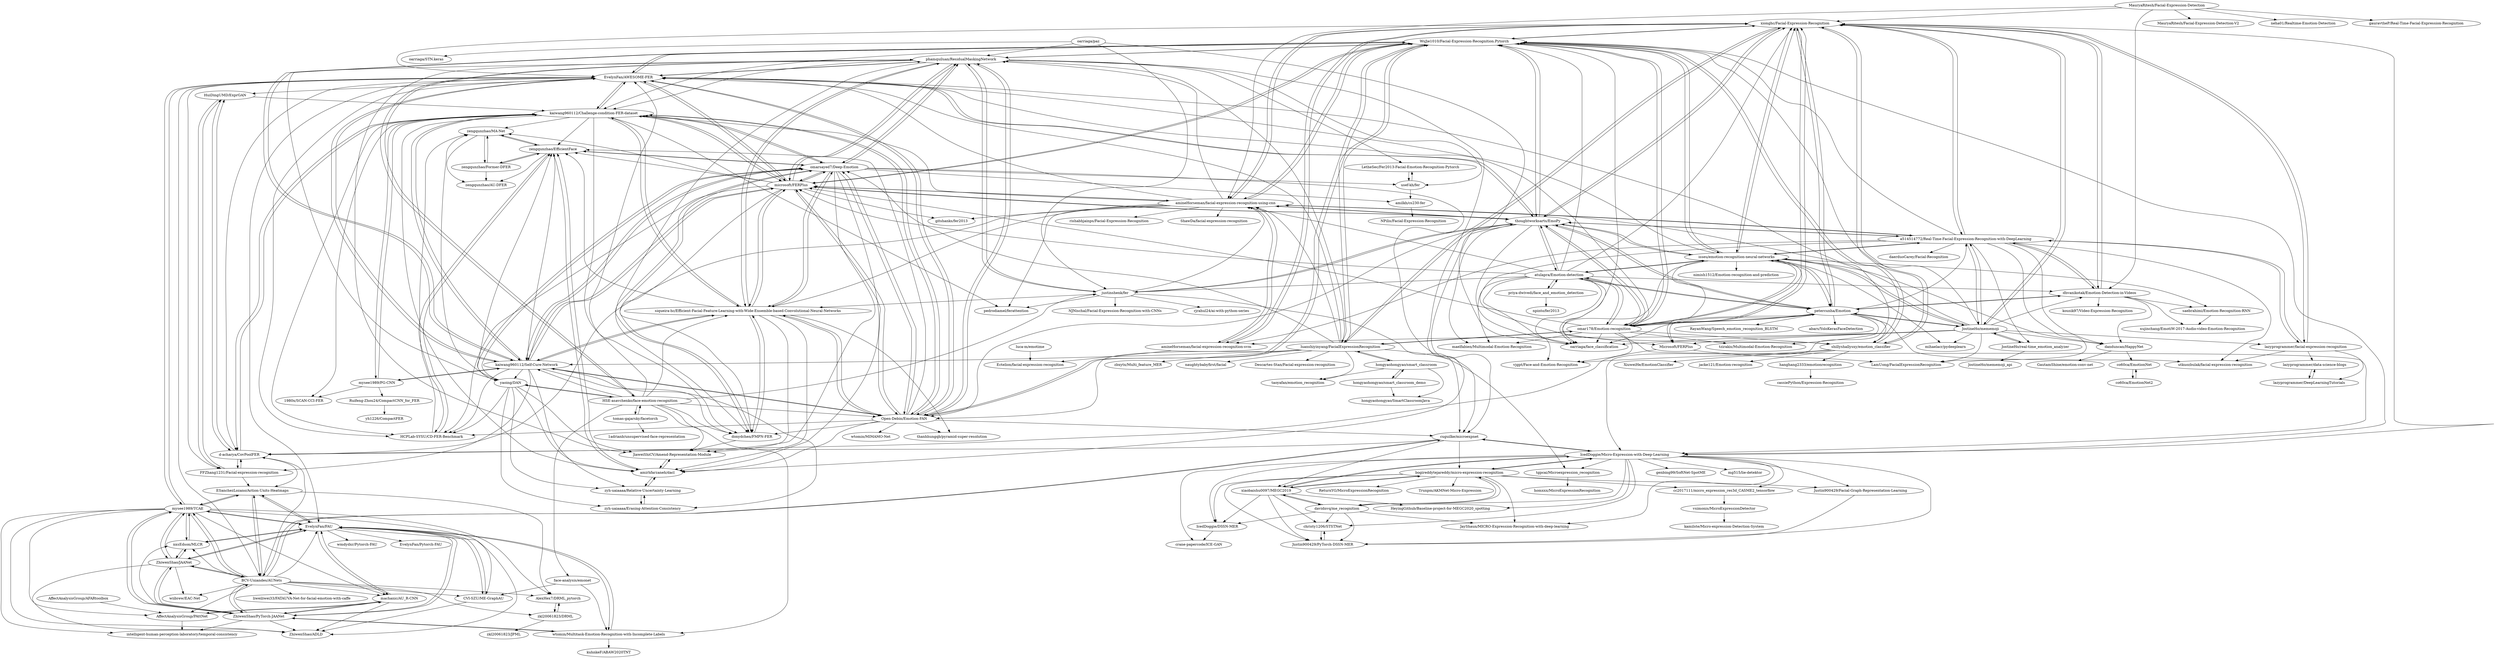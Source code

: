 digraph G {
"xionghc/Facial-Expression-Recognition" -> "WuJie1010/Facial-Expression-Recognition.Pytorch"
"xionghc/Facial-Expression-Recognition" -> "amineHorseman/facial-expression-recognition-using-cnn"
"xionghc/Facial-Expression-Recognition" -> "thoughtworksarts/EmoPy"
"xionghc/Facial-Expression-Recognition" -> "a514514772/Real-Time-Facial-Expression-Recognition-with-DeepLearning"
"xionghc/Facial-Expression-Recognition" -> "isseu/emotion-recognition-neural-networks"
"xionghc/Facial-Expression-Recognition" -> "amineHorseman/facial-expression-recognition-svm"
"xionghc/Facial-Expression-Recognition" -> "dhvanikotak/Emotion-Detection-in-Videos"
"xionghc/Facial-Expression-Recognition" -> "lazyprogrammer/facial-expression-recognition"
"xionghc/Facial-Expression-Recognition" -> "shillyshallysxy/emotion_classifier"
"xionghc/Facial-Expression-Recognition" -> "EvelynFan/AWESOME-FER"
"xionghc/Facial-Expression-Recognition" -> "omar178/Emotion-recognition"
"xionghc/Facial-Expression-Recognition" -> "JostineHo/mememoji"
"xionghc/Facial-Expression-Recognition" -> "IcedDoggie/Micro-Expression-with-Deep-Learning"
"xionghc/Facial-Expression-Recognition" -> "petercunha/Emotion"
"xionghc/Facial-Expression-Recognition" -> "luanshiyinyang/FacialExpressionRecognition"
"hongyaohongyao/smart_classroom" -> "hongyaohongyao/smart_classroom_demo"
"hongyaohongyao/smart_classroom" -> "hongyaohongyao/SmartClassroomJava"
"hongyaohongyao/smart_classroom" -> "luanshiyinyang/FacialExpressionRecognition"
"hongyaohongyao/smart_classroom" -> "taoyafan/emotion_recognition"
"JostineHo/mememoji" -> "JostineHo/real-time_emotion_analyzer"
"JostineHo/mememoji" -> "isseu/emotion-recognition-neural-networks"
"JostineHo/mememoji" -> "a514514772/Real-Time-Facial-Expression-Recognition-with-DeepLearning"
"JostineHo/mememoji" -> "Microsoft/FERPlus"
"JostineHo/mememoji" -> "xionghc/Facial-Expression-Recognition"
"JostineHo/mememoji" -> "danduncan/HappyNet"
"JostineHo/mememoji" -> "petercunha/Emotion"
"JostineHo/mememoji" -> "LamUong/FacialExpressionRecognition"
"JostineHo/mememoji" -> "WuJie1010/Facial-Expression-Recognition.Pytorch"
"JostineHo/mememoji" -> "mihaelacr/pydeeplearn"
"JostineHo/mememoji" -> "amineHorseman/facial-expression-recognition-using-cnn"
"JostineHo/mememoji" -> "oarriaga/face_classification" ["e"=1]
"JostineHo/mememoji" -> "amineHorseman/facial-expression-recognition-svm"
"JostineHo/mememoji" -> "dhvanikotak/Emotion-Detection-in-Videos"
"JostineHo/mememoji" -> "lazyprogrammer/facial-expression-recognition"
"WuJie1010/Facial-Expression-Recognition.Pytorch" -> "xionghc/Facial-Expression-Recognition"
"WuJie1010/Facial-Expression-Recognition.Pytorch" -> "EvelynFan/AWESOME-FER"
"WuJie1010/Facial-Expression-Recognition.Pytorch" -> "amineHorseman/facial-expression-recognition-using-cnn"
"WuJie1010/Facial-Expression-Recognition.Pytorch" -> "thoughtworksarts/EmoPy"
"WuJie1010/Facial-Expression-Recognition.Pytorch" -> "microsoft/FERPlus"
"WuJie1010/Facial-Expression-Recognition.Pytorch" -> "kaiwang960112/Self-Cure-Network"
"WuJie1010/Facial-Expression-Recognition.Pytorch" -> "luanshiyinyang/FacialExpressionRecognition"
"WuJie1010/Facial-Expression-Recognition.Pytorch" -> "omar178/Emotion-recognition"
"WuJie1010/Facial-Expression-Recognition.Pytorch" -> "Open-Debin/Emotion-FAN"
"WuJie1010/Facial-Expression-Recognition.Pytorch" -> "kaiwang960112/Challenge-condition-FER-dataset"
"WuJie1010/Facial-Expression-Recognition.Pytorch" -> "phamquiluan/ResidualMaskingNetwork"
"WuJie1010/Facial-Expression-Recognition.Pytorch" -> "oarriaga/face_classification" ["e"=1]
"WuJie1010/Facial-Expression-Recognition.Pytorch" -> "shillyshallysxy/emotion_classifier"
"WuJie1010/Facial-Expression-Recognition.Pytorch" -> "IcedDoggie/Micro-Expression-with-Deep-Learning"
"WuJie1010/Facial-Expression-Recognition.Pytorch" -> "isseu/emotion-recognition-neural-networks"
"thoughtworksarts/EmoPy" -> "WuJie1010/Facial-Expression-Recognition.Pytorch"
"thoughtworksarts/EmoPy" -> "xionghc/Facial-Expression-Recognition"
"thoughtworksarts/EmoPy" -> "microsoft/FERPlus"
"thoughtworksarts/EmoPy" -> "amineHorseman/facial-expression-recognition-using-cnn"
"thoughtworksarts/EmoPy" -> "omar178/Emotion-recognition"
"thoughtworksarts/EmoPy" -> "isseu/emotion-recognition-neural-networks"
"thoughtworksarts/EmoPy" -> "EvelynFan/AWESOME-FER"
"thoughtworksarts/EmoPy" -> "atulapra/Emotion-detection"
"thoughtworksarts/EmoPy" -> "petercunha/Emotion"
"thoughtworksarts/EmoPy" -> "a514514772/Real-Time-Facial-Expression-Recognition-with-DeepLearning"
"thoughtworksarts/EmoPy" -> "justinshenk/fer"
"thoughtworksarts/EmoPy" -> "cuguilke/microexpnet"
"thoughtworksarts/EmoPy" -> "maelfabien/Multimodal-Emotion-Recognition" ["e"=1]
"thoughtworksarts/EmoPy" -> "oarriaga/face_classification" ["e"=1]
"thoughtworksarts/EmoPy" -> "Open-Debin/Emotion-FAN"
"Open-Debin/Emotion-FAN" -> "kaiwang960112/Challenge-condition-FER-dataset"
"Open-Debin/Emotion-FAN" -> "kaiwang960112/Self-Cure-Network"
"Open-Debin/Emotion-FAN" -> "omarsayed7/Deep-Emotion"
"Open-Debin/Emotion-FAN" -> "phamquiluan/ResidualMaskingNetwork"
"Open-Debin/Emotion-FAN" -> "EvelynFan/AWESOME-FER"
"Open-Debin/Emotion-FAN" -> "siqueira-hc/Efficient-Facial-Feature-Learning-with-Wide-Ensemble-based-Convolutional-Neural-Networks"
"Open-Debin/Emotion-FAN" -> "microsoft/FERPlus"
"Open-Debin/Emotion-FAN" -> "donydchen/FMPN-FER"
"Open-Debin/Emotion-FAN" -> "wtomin/MIMAMO-Net"
"Open-Debin/Emotion-FAN" -> "cuguilke/microexpnet"
"Open-Debin/Emotion-FAN" -> "zengqunzhao/EfficientFace"
"Open-Debin/Emotion-FAN" -> "amirhfarzaneh/dacl"
"Open-Debin/Emotion-FAN" -> "WuJie1010/Facial-Expression-Recognition.Pytorch"
"Open-Debin/Emotion-FAN" -> "HCPLab-SYSU/CD-FER-Benchmark"
"Open-Debin/Emotion-FAN" -> "thanhhungqb/pyramid-super-resolution"
"phamquiluan/ResidualMaskingNetwork" -> "omarsayed7/Deep-Emotion"
"phamquiluan/ResidualMaskingNetwork" -> "usef-kh/fer"
"phamquiluan/ResidualMaskingNetwork" -> "Open-Debin/Emotion-FAN"
"phamquiluan/ResidualMaskingNetwork" -> "siqueira-hc/Efficient-Facial-Feature-Learning-with-Wide-Ensemble-based-Convolutional-Neural-Networks"
"phamquiluan/ResidualMaskingNetwork" -> "justinshenk/fer"
"phamquiluan/ResidualMaskingNetwork" -> "donydchen/FMPN-FER"
"phamquiluan/ResidualMaskingNetwork" -> "yaoing/DAN"
"phamquiluan/ResidualMaskingNetwork" -> "amirhfarzaneh/dacl"
"phamquiluan/ResidualMaskingNetwork" -> "JiaweiShiCV/Amend-Representation-Module"
"phamquiluan/ResidualMaskingNetwork" -> "microsoft/FERPlus"
"phamquiluan/ResidualMaskingNetwork" -> "kaiwang960112/Challenge-condition-FER-dataset"
"phamquiluan/ResidualMaskingNetwork" -> "HSE-asavchenko/face-emotion-recognition"
"phamquiluan/ResidualMaskingNetwork" -> "WuJie1010/Facial-Expression-Recognition.Pytorch"
"phamquiluan/ResidualMaskingNetwork" -> "EvelynFan/AWESOME-FER"
"phamquiluan/ResidualMaskingNetwork" -> "LetheSec/Fer2013-Facial-Emotion-Recognition-Pytorch"
"oarriaga/paz" -> "phamquiluan/ResidualMaskingNetwork"
"oarriaga/paz" -> "oarriaga/STN.keras" ["e"=1]
"oarriaga/paz" -> "oarriaga/face_classification" ["e"=1]
"oarriaga/paz" -> "justinshenk/fer"
"omar178/Emotion-recognition" -> "isseu/emotion-recognition-neural-networks"
"omar178/Emotion-recognition" -> "petercunha/Emotion"
"omar178/Emotion-recognition" -> "atulapra/Emotion-detection"
"omar178/Emotion-recognition" -> "thoughtworksarts/EmoPy"
"omar178/Emotion-recognition" -> "maelfabien/Multimodal-Emotion-Recognition" ["e"=1]
"omar178/Emotion-recognition" -> "WuJie1010/Facial-Expression-Recognition.Pytorch"
"omar178/Emotion-recognition" -> "oarriaga/face_classification" ["e"=1]
"omar178/Emotion-recognition" -> "xionghc/Facial-Expression-Recognition"
"omar178/Emotion-recognition" -> "EvelynFan/AWESOME-FER"
"omar178/Emotion-recognition" -> "microsoft/FERPlus"
"omar178/Emotion-recognition" -> "shillyshallysxy/emotion_classifier"
"omar178/Emotion-recognition" -> "luanshiyinyang/FacialExpressionRecognition"
"omar178/Emotion-recognition" -> "vjgpt/Face-and-Emotion-Recognition"
"omar178/Emotion-recognition" -> "tzirakis/Multimodal-Emotion-Recognition" ["e"=1]
"omar178/Emotion-recognition" -> "IcedDoggie/Micro-Expression-with-Deep-Learning"
"JostineHo/real-time_emotion_analyzer" -> "JostineHo/mememoji"
"JostineHo/real-time_emotion_analyzer" -> "JostineHo/mememoji_api"
"a514514772/Real-Time-Facial-Expression-Recognition-with-DeepLearning" -> "lazyprogrammer/facial-expression-recognition"
"a514514772/Real-Time-Facial-Expression-Recognition-with-DeepLearning" -> "xionghc/Facial-Expression-Recognition"
"a514514772/Real-Time-Facial-Expression-Recognition-with-DeepLearning" -> "JostineHo/mememoji"
"a514514772/Real-Time-Facial-Expression-Recognition-with-DeepLearning" -> "isseu/emotion-recognition-neural-networks"
"a514514772/Real-Time-Facial-Expression-Recognition-with-DeepLearning" -> "Microsoft/FERPlus"
"a514514772/Real-Time-Facial-Expression-Recognition-with-DeepLearning" -> "utkuozbulak/facial-expression-recognition"
"a514514772/Real-Time-Facial-Expression-Recognition-with-DeepLearning" -> "dhvanikotak/Emotion-Detection-in-Videos"
"a514514772/Real-Time-Facial-Expression-Recognition-with-DeepLearning" -> "thoughtworksarts/EmoPy"
"a514514772/Real-Time-Facial-Expression-Recognition-with-DeepLearning" -> "amineHorseman/facial-expression-recognition-svm"
"a514514772/Real-Time-Facial-Expression-Recognition-with-DeepLearning" -> "JostineHo/real-time_emotion_analyzer"
"a514514772/Real-Time-Facial-Expression-Recognition-with-DeepLearning" -> "LamUong/FacialExpressionRecognition"
"a514514772/Real-Time-Facial-Expression-Recognition-with-DeepLearning" -> "amineHorseman/facial-expression-recognition-using-cnn"
"a514514772/Real-Time-Facial-Expression-Recognition-with-DeepLearning" -> "danduncan/HappyNet"
"a514514772/Real-Time-Facial-Expression-Recognition-with-DeepLearning" -> "WuJie1010/Facial-Expression-Recognition.Pytorch"
"a514514772/Real-Time-Facial-Expression-Recognition-with-DeepLearning" -> "daerduoCarey/Facial-Recognition"
"isseu/emotion-recognition-neural-networks" -> "petercunha/Emotion"
"isseu/emotion-recognition-neural-networks" -> "omar178/Emotion-recognition"
"isseu/emotion-recognition-neural-networks" -> "JostineHo/mememoji"
"isseu/emotion-recognition-neural-networks" -> "xionghc/Facial-Expression-Recognition"
"isseu/emotion-recognition-neural-networks" -> "thoughtworksarts/EmoPy"
"isseu/emotion-recognition-neural-networks" -> "atulapra/Emotion-detection"
"isseu/emotion-recognition-neural-networks" -> "a514514772/Real-Time-Facial-Expression-Recognition-with-DeepLearning"
"isseu/emotion-recognition-neural-networks" -> "Microsoft/FERPlus"
"isseu/emotion-recognition-neural-networks" -> "oarriaga/face_classification" ["e"=1]
"isseu/emotion-recognition-neural-networks" -> "danduncan/HappyNet"
"isseu/emotion-recognition-neural-networks" -> "WuJie1010/Facial-Expression-Recognition.Pytorch"
"isseu/emotion-recognition-neural-networks" -> "saebrahimi/Emotion-Recognition-RNN"
"isseu/emotion-recognition-neural-networks" -> "mihaelacr/pydeeplearn"
"isseu/emotion-recognition-neural-networks" -> "nimish1512/Emotion-recognition-and-prediction"
"isseu/emotion-recognition-neural-networks" -> "EvelynFan/AWESOME-FER"
"petercunha/Emotion" -> "isseu/emotion-recognition-neural-networks"
"petercunha/Emotion" -> "omar178/Emotion-recognition"
"petercunha/Emotion" -> "atulapra/Emotion-detection"
"petercunha/Emotion" -> "thoughtworksarts/EmoPy"
"petercunha/Emotion" -> "xionghc/Facial-Expression-Recognition"
"petercunha/Emotion" -> "dhvanikotak/Emotion-Detection-in-Videos"
"petercunha/Emotion" -> "JostineHo/mememoji"
"petercunha/Emotion" -> "RayanWang/Speech_emotion_recognition_BLSTM" ["e"=1]
"petercunha/Emotion" -> "oarriaga/face_classification" ["e"=1]
"petercunha/Emotion" -> "Microsoft/FERPlus"
"petercunha/Emotion" -> "a514514772/Real-Time-Facial-Expression-Recognition-with-DeepLearning"
"petercunha/Emotion" -> "shillyshallysxy/emotion_classifier"
"petercunha/Emotion" -> "tzirakis/Multimodal-Emotion-Recognition" ["e"=1]
"petercunha/Emotion" -> "utkuozbulak/facial-expression-recognition"
"petercunha/Emotion" -> "abars/YoloKerasFaceDetection" ["e"=1]
"luanshiyinyang/FacialExpressionRecognition" -> "taoyafan/emotion_recognition"
"luanshiyinyang/FacialExpressionRecognition" -> "WuJie1010/Facial-Expression-Recognition.Pytorch"
"luanshiyinyang/FacialExpressionRecognition" -> "hongyaohongyao/smart_classroom"
"luanshiyinyang/FacialExpressionRecognition" -> "omarsayed7/Deep-Emotion"
"luanshiyinyang/FacialExpressionRecognition" -> "xionghc/Facial-Expression-Recognition"
"luanshiyinyang/FacialExpressionRecognition" -> "kaiwang960112/Self-Cure-Network"
"luanshiyinyang/FacialExpressionRecognition" -> "phamquiluan/ResidualMaskingNetwork"
"luanshiyinyang/FacialExpressionRecognition" -> "amineHorseman/facial-expression-recognition-using-cnn"
"luanshiyinyang/FacialExpressionRecognition" -> "Open-Debin/Emotion-FAN"
"luanshiyinyang/FacialExpressionRecognition" -> "naughtybabyfirst/facial"
"luanshiyinyang/FacialExpressionRecognition" -> "tgpcai/Microexpression_recognition"
"luanshiyinyang/FacialExpressionRecognition" -> "Descartes-Stan/Facial-expression-recognition"
"luanshiyinyang/FacialExpressionRecognition" -> "zbxytx/Multi_feature_MER"
"luanshiyinyang/FacialExpressionRecognition" -> "omar178/Emotion-recognition"
"luanshiyinyang/FacialExpressionRecognition" -> "EvelynFan/AWESOME-FER"
"Microsoft/FERPlus" -> "LamUong/FacialExpressionRecognition"
"Microsoft/FERPlus" -> "d-acharya/CovPoolFER"
"hongyaohongyao/smart_classroom_demo" -> "hongyaohongyao/smart_classroom"
"hongyaohongyao/smart_classroom_demo" -> "hongyaohongyao/SmartClassroomJava"
"Ruifeng-Zhou24/CompactCNN_for_FER" -> "yh1226/CompactFER"
"amilkh/cs230-fer" -> "NPilis/Facial-Expression-Recognition"
"hanghang2333/emotionrecognition" -> "cassiePython/Expression-Recognition"
"omarsayed7/Deep-Emotion" -> "donydchen/FMPN-FER"
"omarsayed7/Deep-Emotion" -> "phamquiluan/ResidualMaskingNetwork"
"omarsayed7/Deep-Emotion" -> "Open-Debin/Emotion-FAN"
"omarsayed7/Deep-Emotion" -> "zengqunzhao/EfficientFace"
"omarsayed7/Deep-Emotion" -> "siqueira-hc/Efficient-Facial-Feature-Learning-with-Wide-Ensemble-based-Convolutional-Neural-Networks"
"omarsayed7/Deep-Emotion" -> "kaiwang960112/Challenge-condition-FER-dataset"
"omarsayed7/Deep-Emotion" -> "amirhfarzaneh/dacl"
"omarsayed7/Deep-Emotion" -> "usef-kh/fer"
"omarsayed7/Deep-Emotion" -> "yaoing/DAN"
"omarsayed7/Deep-Emotion" -> "JiaweiShiCV/Amend-Representation-Module"
"omarsayed7/Deep-Emotion" -> "kaiwang960112/Self-Cure-Network"
"omarsayed7/Deep-Emotion" -> "microsoft/FERPlus"
"omarsayed7/Deep-Emotion" -> "amilkh/cs230-fer"
"omarsayed7/Deep-Emotion" -> "cuguilke/microexpnet"
"kaiwang960112/Self-Cure-Network" -> "kaiwang960112/Challenge-condition-FER-dataset"
"kaiwang960112/Self-Cure-Network" -> "Open-Debin/Emotion-FAN"
"kaiwang960112/Self-Cure-Network" -> "siqueira-hc/Efficient-Facial-Feature-Learning-with-Wide-Ensemble-based-Convolutional-Neural-Networks"
"kaiwang960112/Self-Cure-Network" -> "EvelynFan/AWESOME-FER"
"kaiwang960112/Self-Cure-Network" -> "mysee1989/PG-CNN"
"kaiwang960112/Self-Cure-Network" -> "microsoft/FERPlus"
"kaiwang960112/Self-Cure-Network" -> "HCPLab-SYSU/CD-FER-Benchmark"
"kaiwang960112/Self-Cure-Network" -> "WuJie1010/Facial-Expression-Recognition.Pytorch"
"kaiwang960112/Self-Cure-Network" -> "omarsayed7/Deep-Emotion"
"kaiwang960112/Self-Cure-Network" -> "yaoing/DAN"
"kaiwang960112/Self-Cure-Network" -> "donydchen/FMPN-FER"
"kaiwang960112/Self-Cure-Network" -> "zengqunzhao/EfficientFace"
"kaiwang960112/Self-Cure-Network" -> "FFZhang1231/Facial-expression-recognition"
"kaiwang960112/Self-Cure-Network" -> "zyh-uaiaaaa/Relative-Uncertainty-Learning"
"kaiwang960112/Self-Cure-Network" -> "zyh-uaiaaaa/Erasing-Attention-Consistency"
"EvelynFan/AWESOME-FER" -> "kaiwang960112/Self-Cure-Network"
"EvelynFan/AWESOME-FER" -> "WuJie1010/Facial-Expression-Recognition.Pytorch"
"EvelynFan/AWESOME-FER" -> "kaiwang960112/Challenge-condition-FER-dataset"
"EvelynFan/AWESOME-FER" -> "Open-Debin/Emotion-FAN"
"EvelynFan/AWESOME-FER" -> "mysee1989/TCAE"
"EvelynFan/AWESOME-FER" -> "microsoft/FERPlus"
"EvelynFan/AWESOME-FER" -> "EvelynFan/FAU"
"EvelynFan/AWESOME-FER" -> "FFZhang1231/Facial-expression-recognition"
"EvelynFan/AWESOME-FER" -> "thoughtworksarts/EmoPy"
"EvelynFan/AWESOME-FER" -> "BCV-Uniandes/AUNets"
"EvelynFan/AWESOME-FER" -> "d-acharya/CovPoolFER"
"EvelynFan/AWESOME-FER" -> "phamquiluan/ResidualMaskingNetwork"
"EvelynFan/AWESOME-FER" -> "IcedDoggie/Micro-Expression-with-Deep-Learning"
"EvelynFan/AWESOME-FER" -> "HuiDingUMD/ExprGAN"
"EvelynFan/AWESOME-FER" -> "HCPLab-SYSU/CD-FER-Benchmark"
"shillyshallysxy/emotion_classifier" -> "xionghc/Facial-Expression-Recognition"
"shillyshallysxy/emotion_classifier" -> "WuJie1010/Facial-Expression-Recognition.Pytorch"
"shillyshallysxy/emotion_classifier" -> "XiuweiHe/EmotionClassifier"
"shillyshallysxy/emotion_classifier" -> "jacke121/Emotion-recognition"
"shillyshallysxy/emotion_classifier" -> "hanghang2333/emotionrecognition"
"shillyshallysxy/emotion_classifier" -> "vjgpt/Face-and-Emotion-Recognition"
"kaiwang960112/Challenge-condition-FER-dataset" -> "kaiwang960112/Self-Cure-Network"
"kaiwang960112/Challenge-condition-FER-dataset" -> "Open-Debin/Emotion-FAN"
"kaiwang960112/Challenge-condition-FER-dataset" -> "microsoft/FERPlus"
"kaiwang960112/Challenge-condition-FER-dataset" -> "mysee1989/PG-CNN"
"kaiwang960112/Challenge-condition-FER-dataset" -> "siqueira-hc/Efficient-Facial-Feature-Learning-with-Wide-Ensemble-based-Convolutional-Neural-Networks"
"kaiwang960112/Challenge-condition-FER-dataset" -> "d-acharya/CovPoolFER"
"kaiwang960112/Challenge-condition-FER-dataset" -> "donydchen/FMPN-FER"
"kaiwang960112/Challenge-condition-FER-dataset" -> "EvelynFan/AWESOME-FER"
"kaiwang960112/Challenge-condition-FER-dataset" -> "HCPLab-SYSU/CD-FER-Benchmark"
"kaiwang960112/Challenge-condition-FER-dataset" -> "pedrodiamel/ferattention"
"kaiwang960112/Challenge-condition-FER-dataset" -> "1980x/SCAN-CCI-FER"
"kaiwang960112/Challenge-condition-FER-dataset" -> "omarsayed7/Deep-Emotion"
"kaiwang960112/Challenge-condition-FER-dataset" -> "amirhfarzaneh/dacl"
"kaiwang960112/Challenge-condition-FER-dataset" -> "zengqunzhao/EfficientFace"
"kaiwang960112/Challenge-condition-FER-dataset" -> "zengqunzhao/MA-Net"
"danduncan/HappyNet" -> "GautamShine/emotion-conv-net"
"danduncan/HappyNet" -> "co60ca/EmotionNet"
"MauryaRitesh/Facial-Expression-Detection" -> "MauryaRitesh/Facial-Expression-Detection-V2"
"MauryaRitesh/Facial-Expression-Detection" -> "neha01/Realtime-Emotion-Detection"
"MauryaRitesh/Facial-Expression-Detection" -> "xionghc/Facial-Expression-Recognition"
"MauryaRitesh/Facial-Expression-Detection" -> "gauravtheP/Real-Time-Facial-Expression-Recognition"
"MauryaRitesh/Facial-Expression-Detection" -> "dhvanikotak/Emotion-Detection-in-Videos"
"MauryaRitesh/Facial-Expression-Detection" -> "amineHorseman/facial-expression-recognition-using-cnn"
"bogireddytejareddy/micro-expression-recognition" -> "xiaobaishu0097/MEGC2019"
"bogireddytejareddy/micro-expression-recognition" -> "davidnvq/me_recognition"
"bogireddytejareddy/micro-expression-recognition" -> "IcedDoggie/Micro-Expression-with-Deep-Learning"
"bogireddytejareddy/micro-expression-recognition" -> "IcedDoggie/DSSN-MER"
"bogireddytejareddy/micro-expression-recognition" -> "Justin900429/PyTorch-DSSN-MER"
"bogireddytejareddy/micro-expression-recognition" -> "JayShaun/MICRO-Expression-Recognition-with-deep-learning"
"bogireddytejareddy/micro-expression-recognition" -> "ReturnYG/MicroExpressionRecognition"
"bogireddytejareddy/micro-expression-recognition" -> "Justin900429/Facial-Graph-Representation-Learning"
"bogireddytejareddy/micro-expression-recognition" -> "cc2017111/micro_expression_res3d_CASME2_tensorflow"
"bogireddytejareddy/micro-expression-recognition" -> "Trunpm/AKMNet-Micro-Expression"
"tgpcai/Microexpression_recognition" -> "homxxx/MicroExpressionRecognition"
"vsimonis/MicroExpressionDetector" -> "kamilste/Micro-expression-Detection-System"
"zyh-uaiaaaa/Erasing-Attention-Consistency" -> "zyh-uaiaaaa/Relative-Uncertainty-Learning"
"amineHorseman/facial-expression-recognition-using-cnn" -> "amineHorseman/facial-expression-recognition-svm"
"amineHorseman/facial-expression-recognition-using-cnn" -> "xionghc/Facial-Expression-Recognition"
"amineHorseman/facial-expression-recognition-using-cnn" -> "WuJie1010/Facial-Expression-Recognition.Pytorch"
"amineHorseman/facial-expression-recognition-using-cnn" -> "thoughtworksarts/EmoPy"
"amineHorseman/facial-expression-recognition-using-cnn" -> "kaiwang960112/Challenge-condition-FER-dataset"
"amineHorseman/facial-expression-recognition-using-cnn" -> "microsoft/FERPlus"
"amineHorseman/facial-expression-recognition-using-cnn" -> "gitshanks/fer2013"
"amineHorseman/facial-expression-recognition-using-cnn" -> "pedrodiamel/ferattention"
"amineHorseman/facial-expression-recognition-using-cnn" -> "rishabhjainps/Facial-Expression-Recognition"
"amineHorseman/facial-expression-recognition-using-cnn" -> "phamquiluan/ResidualMaskingNetwork"
"amineHorseman/facial-expression-recognition-using-cnn" -> "d-acharya/CovPoolFER"
"amineHorseman/facial-expression-recognition-using-cnn" -> "EvelynFan/AWESOME-FER"
"amineHorseman/facial-expression-recognition-using-cnn" -> "a514514772/Real-Time-Facial-Expression-Recognition-with-DeepLearning"
"amineHorseman/facial-expression-recognition-using-cnn" -> "ShawDa/facial-expression-recognition"
"amineHorseman/facial-expression-recognition-using-cnn" -> "siqueira-hc/Efficient-Facial-Feature-Learning-with-Wide-Ensemble-based-Convolutional-Neural-Networks"
"siqueira-hc/Efficient-Facial-Feature-Learning-with-Wide-Ensemble-based-Convolutional-Neural-Networks" -> "donydchen/FMPN-FER"
"siqueira-hc/Efficient-Facial-Feature-Learning-with-Wide-Ensemble-based-Convolutional-Neural-Networks" -> "kaiwang960112/Challenge-condition-FER-dataset"
"siqueira-hc/Efficient-Facial-Feature-Learning-with-Wide-Ensemble-based-Convolutional-Neural-Networks" -> "kaiwang960112/Self-Cure-Network"
"siqueira-hc/Efficient-Facial-Feature-Learning-with-Wide-Ensemble-based-Convolutional-Neural-Networks" -> "microsoft/FERPlus"
"siqueira-hc/Efficient-Facial-Feature-Learning-with-Wide-Ensemble-based-Convolutional-Neural-Networks" -> "omarsayed7/Deep-Emotion"
"siqueira-hc/Efficient-Facial-Feature-Learning-with-Wide-Ensemble-based-Convolutional-Neural-Networks" -> "zengqunzhao/EfficientFace"
"siqueira-hc/Efficient-Facial-Feature-Learning-with-Wide-Ensemble-based-Convolutional-Neural-Networks" -> "Open-Debin/Emotion-FAN"
"siqueira-hc/Efficient-Facial-Feature-Learning-with-Wide-Ensemble-based-Convolutional-Neural-Networks" -> "amirhfarzaneh/dacl"
"siqueira-hc/Efficient-Facial-Feature-Learning-with-Wide-Ensemble-based-Convolutional-Neural-Networks" -> "phamquiluan/ResidualMaskingNetwork"
"siqueira-hc/Efficient-Facial-Feature-Learning-with-Wide-Ensemble-based-Convolutional-Neural-Networks" -> "JiaweiShiCV/Amend-Representation-Module"
"siqueira-hc/Efficient-Facial-Feature-Learning-with-Wide-Ensemble-based-Convolutional-Neural-Networks" -> "thanhhungqb/pyramid-super-resolution"
"LetheSec/Fer2013-Facial-Emotion-Recognition-Pytorch" -> "usef-kh/fer"
"dhvanikotak/Emotion-Detection-in-Videos" -> "danduncan/HappyNet"
"dhvanikotak/Emotion-Detection-in-Videos" -> "xionghc/Facial-Expression-Recognition"
"dhvanikotak/Emotion-Detection-in-Videos" -> "xujinchang/EmotiW-2017-Audio-video-Emotion-Recognition" ["e"=1]
"dhvanikotak/Emotion-Detection-in-Videos" -> "a514514772/Real-Time-Facial-Expression-Recognition-with-DeepLearning"
"dhvanikotak/Emotion-Detection-in-Videos" -> "petercunha/Emotion"
"dhvanikotak/Emotion-Detection-in-Videos" -> "saebrahimi/Emotion-Recognition-RNN"
"dhvanikotak/Emotion-Detection-in-Videos" -> "kousik97/Video-Expression-Recognition"
"donydchen/FMPN-FER" -> "siqueira-hc/Efficient-Facial-Feature-Learning-with-Wide-Ensemble-based-Convolutional-Neural-Networks"
"donydchen/FMPN-FER" -> "omarsayed7/Deep-Emotion"
"donydchen/FMPN-FER" -> "JiaweiShiCV/Amend-Representation-Module"
"mysee1989/TCAE" -> "nxsEdson/MLCR"
"mysee1989/TCAE" -> "BCV-Uniandes/AUNets"
"mysee1989/TCAE" -> "ZhiwenShao/JAANet"
"mysee1989/TCAE" -> "ZhiwenShao/PyTorch-JAANet"
"mysee1989/TCAE" -> "EvelynFan/FAU"
"mysee1989/TCAE" -> "ZhiwenShao/ADLD"
"mysee1989/TCAE" -> "ESanchezLozano/Action-Units-Heatmaps"
"mysee1989/TCAE" -> "AffectAnalysisGroup/PAttNet"
"mysee1989/TCAE" -> "CVI-SZU/ME-GraphAU"
"mysee1989/TCAE" -> "intelligent-human-perception-laboratory/temporal-consistency"
"mysee1989/TCAE" -> "machanic/AU_R-CNN"
"mysee1989/TCAE" -> "AlexHex7/DRML_pytorch"
"mysee1989/TCAE" -> "EvelynFan/AWESOME-FER"
"mysee1989/PG-CNN" -> "kaiwang960112/Challenge-condition-FER-dataset"
"mysee1989/PG-CNN" -> "1980x/SCAN-CCI-FER"
"mysee1989/PG-CNN" -> "kaiwang960112/Self-Cure-Network"
"mysee1989/PG-CNN" -> "Ruifeng-Zhou24/CompactCNN_for_FER"
"HuiDingUMD/ExprGAN" -> "FFZhang1231/Facial-expression-recognition"
"HuiDingUMD/ExprGAN" -> "d-acharya/CovPoolFER"
"HuiDingUMD/ExprGAN" -> "kaiwang960112/Challenge-condition-FER-dataset"
"ESanchezLozano/Action-Units-Heatmaps" -> "BCV-Uniandes/AUNets"
"ESanchezLozano/Action-Units-Heatmaps" -> "EvelynFan/FAU"
"ESanchezLozano/Action-Units-Heatmaps" -> "mysee1989/TCAE"
"ESanchezLozano/Action-Units-Heatmaps" -> "AlexHex7/DRML_pytorch"
"IcedDoggie/Micro-Expression-with-Deep-Learning" -> "bogireddytejareddy/micro-expression-recognition"
"IcedDoggie/Micro-Expression-with-Deep-Learning" -> "xiaobaishu0097/MEGC2019"
"IcedDoggie/Micro-Expression-with-Deep-Learning" -> "davidnvq/me_recognition"
"IcedDoggie/Micro-Expression-with-Deep-Learning" -> "cuguilke/microexpnet"
"IcedDoggie/Micro-Expression-with-Deep-Learning" -> "cc2017111/micro_expression_res3d_CASME2_tensorflow"
"IcedDoggie/Micro-Expression-with-Deep-Learning" -> "IcedDoggie/DSSN-MER"
"IcedDoggie/Micro-Expression-with-Deep-Learning" -> "HeyingGithub/Baseline-project-for-MEGC2020_spotting"
"IcedDoggie/Micro-Expression-with-Deep-Learning" -> "christy1206/STSTNet"
"IcedDoggie/Micro-Expression-with-Deep-Learning" -> "JayShaun/MICRO-Expression-Recognition-with-deep-learning"
"IcedDoggie/Micro-Expression-with-Deep-Learning" -> "Justin900429/PyTorch-DSSN-MER"
"IcedDoggie/Micro-Expression-with-Deep-Learning" -> "crane-papercode/ICE-GAN"
"IcedDoggie/Micro-Expression-with-Deep-Learning" -> "tgpcai/Microexpression_recognition"
"IcedDoggie/Micro-Expression-with-Deep-Learning" -> "genbing99/SoftNet-SpotME"
"IcedDoggie/Micro-Expression-with-Deep-Learning" -> "mg515/lie-detektor"
"IcedDoggie/Micro-Expression-with-Deep-Learning" -> "Justin900429/Facial-Graph-Representation-Learning"
"davidnvq/me_recognition" -> "xiaobaishu0097/MEGC2019"
"davidnvq/me_recognition" -> "Justin900429/PyTorch-DSSN-MER"
"davidnvq/me_recognition" -> "bogireddytejareddy/micro-expression-recognition"
"davidnvq/me_recognition" -> "JayShaun/MICRO-Expression-Recognition-with-deep-learning"
"davidnvq/me_recognition" -> "christy1206/STSTNet"
"davidnvq/me_recognition" -> "IcedDoggie/DSSN-MER"
"ZhiwenShao/PyTorch-JAANet" -> "ZhiwenShao/JAANet"
"ZhiwenShao/PyTorch-JAANet" -> "EvelynFan/FAU"
"ZhiwenShao/PyTorch-JAANet" -> "ZhiwenShao/ADLD"
"ZhiwenShao/PyTorch-JAANet" -> "BCV-Uniandes/AUNets"
"ZhiwenShao/PyTorch-JAANet" -> "mysee1989/TCAE"
"ZhiwenShao/PyTorch-JAANet" -> "machanic/AU_R-CNN"
"ZhiwenShao/PyTorch-JAANet" -> "wtomin/Multitask-Emotion-Recognition-with-Incomplete-Labels"
"ZhiwenShao/PyTorch-JAANet" -> "intelligent-human-perception-laboratory/temporal-consistency"
"ZhiwenShao/PyTorch-JAANet" -> "nxsEdson/MLCR"
"xiaobaishu0097/MEGC2019" -> "davidnvq/me_recognition"
"xiaobaishu0097/MEGC2019" -> "bogireddytejareddy/micro-expression-recognition"
"xiaobaishu0097/MEGC2019" -> "Justin900429/PyTorch-DSSN-MER"
"xiaobaishu0097/MEGC2019" -> "HeyingGithub/Baseline-project-for-MEGC2020_spotting"
"xiaobaishu0097/MEGC2019" -> "christy1206/STSTNet"
"xiaobaishu0097/MEGC2019" -> "IcedDoggie/DSSN-MER"
"xiaobaishu0097/MEGC2019" -> "IcedDoggie/Micro-Expression-with-Deep-Learning"
"atulapra/Emotion-detection" -> "omar178/Emotion-recognition"
"atulapra/Emotion-detection" -> "isseu/emotion-recognition-neural-networks"
"atulapra/Emotion-detection" -> "petercunha/Emotion"
"atulapra/Emotion-detection" -> "maelfabien/Multimodal-Emotion-Recognition" ["e"=1]
"atulapra/Emotion-detection" -> "thoughtworksarts/EmoPy"
"atulapra/Emotion-detection" -> "priya-dwivedi/face_and_emotion_detection"
"atulapra/Emotion-detection" -> "amineHorseman/facial-expression-recognition-using-cnn"
"atulapra/Emotion-detection" -> "oarriaga/face_classification" ["e"=1]
"atulapra/Emotion-detection" -> "WuJie1010/Facial-Expression-Recognition.Pytorch"
"atulapra/Emotion-detection" -> "xionghc/Facial-Expression-Recognition"
"atulapra/Emotion-detection" -> "justinshenk/fer"
"atulapra/Emotion-detection" -> "dhvanikotak/Emotion-Detection-in-Videos"
"atulapra/Emotion-detection" -> "microsoft/FERPlus"
"atulapra/Emotion-detection" -> "vjgpt/Face-and-Emotion-Recognition"
"atulapra/Emotion-detection" -> "shillyshallysxy/emotion_classifier"
"Justin900429/Facial-Graph-Representation-Learning" -> "Justin900429/PyTorch-DSSN-MER"
"christy1206/STSTNet" -> "Justin900429/PyTorch-DSSN-MER"
"amineHorseman/facial-expression-recognition-svm" -> "amineHorseman/facial-expression-recognition-using-cnn"
"amineHorseman/facial-expression-recognition-svm" -> "Ectelion/facial-expression-recognition"
"amineHorseman/facial-expression-recognition-svm" -> "xionghc/Facial-Expression-Recognition"
"luca-m/emotime" -> "Ectelion/facial-expression-recognition"
"microsoft/FERPlus" -> "kaiwang960112/Challenge-condition-FER-dataset"
"microsoft/FERPlus" -> "siqueira-hc/Efficient-Facial-Feature-Learning-with-Wide-Ensemble-based-Convolutional-Neural-Networks"
"microsoft/FERPlus" -> "kaiwang960112/Self-Cure-Network"
"microsoft/FERPlus" -> "Open-Debin/Emotion-FAN"
"microsoft/FERPlus" -> "WuJie1010/Facial-Expression-Recognition.Pytorch"
"microsoft/FERPlus" -> "thoughtworksarts/EmoPy"
"microsoft/FERPlus" -> "EvelynFan/AWESOME-FER"
"microsoft/FERPlus" -> "omarsayed7/Deep-Emotion"
"microsoft/FERPlus" -> "amineHorseman/facial-expression-recognition-using-cnn"
"microsoft/FERPlus" -> "donydchen/FMPN-FER"
"microsoft/FERPlus" -> "zengqunzhao/EfficientFace"
"microsoft/FERPlus" -> "HCPLab-SYSU/CD-FER-Benchmark"
"microsoft/FERPlus" -> "gitshanks/fer2013"
"microsoft/FERPlus" -> "zengqunzhao/MA-Net"
"microsoft/FERPlus" -> "phamquiluan/ResidualMaskingNetwork"
"priya-dwivedi/face_and_emotion_detection" -> "atulapra/Emotion-detection"
"priya-dwivedi/face_and_emotion_detection" -> "npinto/fer2013"
"AlexHex7/DRML_pytorch" -> "zkl20061823/DRML"
"HSE-asavchenko/face-emotion-recognition" -> "tomas-gajarsky/facetorch"
"HSE-asavchenko/face-emotion-recognition" -> "yaoing/DAN"
"HSE-asavchenko/face-emotion-recognition" -> "phamquiluan/ResidualMaskingNetwork"
"HSE-asavchenko/face-emotion-recognition" -> "JiaweiShiCV/Amend-Representation-Module"
"HSE-asavchenko/face-emotion-recognition" -> "Open-Debin/Emotion-FAN"
"HSE-asavchenko/face-emotion-recognition" -> "face-analysis/emonet"
"HSE-asavchenko/face-emotion-recognition" -> "donydchen/FMPN-FER"
"HSE-asavchenko/face-emotion-recognition" -> "wtomin/Multitask-Emotion-Recognition-with-Incomplete-Labels"
"HSE-asavchenko/face-emotion-recognition" -> "justinshenk/fer"
"HSE-asavchenko/face-emotion-recognition" -> "siqueira-hc/Efficient-Facial-Feature-Learning-with-Wide-Ensemble-based-Convolutional-Neural-Networks"
"HSE-asavchenko/face-emotion-recognition" -> "EvelynFan/AWESOME-FER"
"HSE-asavchenko/face-emotion-recognition" -> "kaiwang960112/Self-Cure-Network"
"HCPLab-SYSU/CD-FER-Benchmark" -> "zengqunzhao/MA-Net"
"HCPLab-SYSU/CD-FER-Benchmark" -> "zengqunzhao/EfficientFace"
"cuguilke/microexpnet" -> "IcedDoggie/Micro-Expression-with-Deep-Learning"
"cuguilke/microexpnet" -> "bogireddytejareddy/micro-expression-recognition"
"cuguilke/microexpnet" -> "d-acharya/CovPoolFER"
"cuguilke/microexpnet" -> "BCV-Uniandes/AUNets"
"cuguilke/microexpnet" -> "xiaobaishu0097/MEGC2019"
"usef-kh/fer" -> "LetheSec/Fer2013-Facial-Emotion-Recognition-Pytorch"
"usef-kh/fer" -> "amilkh/cs230-fer"
"justinshenk/fer" -> "phamquiluan/ResidualMaskingNetwork"
"justinshenk/fer" -> "cuguilke/microexpnet"
"justinshenk/fer" -> "siqueira-hc/Efficient-Facial-Feature-Learning-with-Wide-Ensemble-based-Convolutional-Neural-Networks"
"justinshenk/fer" -> "thoughtworksarts/EmoPy"
"justinshenk/fer" -> "pedrodiamel/ferattention"
"justinshenk/fer" -> "NJNischal/Facial-Expression-Recognition-with-CNNs"
"justinshenk/fer" -> "rjrahul24/ai-with-python-series"
"justinshenk/fer" -> "amineHorseman/facial-expression-recognition-using-cnn"
"zkl20061823/DRML" -> "AlexHex7/DRML_pytorch"
"zkl20061823/DRML" -> "zkl20061823/JPML"
"JiaweiShiCV/Amend-Representation-Module" -> "amirhfarzaneh/dacl"
"amirhfarzaneh/dacl" -> "zyh-uaiaaaa/Relative-Uncertainty-Learning"
"amirhfarzaneh/dacl" -> "JiaweiShiCV/Amend-Representation-Module"
"amirhfarzaneh/dacl" -> "zengqunzhao/EfficientFace"
"yaoing/DAN" -> "amirhfarzaneh/dacl"
"yaoing/DAN" -> "JiaweiShiCV/Amend-Representation-Module"
"yaoing/DAN" -> "zyh-uaiaaaa/Erasing-Attention-Consistency"
"yaoing/DAN" -> "zengqunzhao/MA-Net"
"yaoing/DAN" -> "HCPLab-SYSU/CD-FER-Benchmark"
"yaoing/DAN" -> "zengqunzhao/EfficientFace"
"yaoing/DAN" -> "omarsayed7/Deep-Emotion"
"yaoing/DAN" -> "zyh-uaiaaaa/Relative-Uncertainty-Learning"
"yaoing/DAN" -> "HSE-asavchenko/face-emotion-recognition"
"zengqunzhao/MA-Net" -> "zengqunzhao/EfficientFace"
"zengqunzhao/MA-Net" -> "zengqunzhao/Former-DFER"
"zengqunzhao/MA-Net" -> "zengqunzhao/AU-DFER"
"lazyprogrammer/facial-expression-recognition" -> "a514514772/Real-Time-Facial-Expression-Recognition-with-DeepLearning"
"lazyprogrammer/facial-expression-recognition" -> "lazyprogrammer/DeepLearningTutorials"
"lazyprogrammer/facial-expression-recognition" -> "lazyprogrammer/data-science-blogs"
"lazyprogrammer/facial-expression-recognition" -> "utkuozbulak/facial-expression-recognition"
"lazyprogrammer/facial-expression-recognition" -> "xionghc/Facial-Expression-Recognition"
"AffectAnalysisGroup/AFARtoolbox" -> "AffectAnalysisGroup/PAttNet"
"cc2017111/micro_expression_res3d_CASME2_tensorflow" -> "vsimonis/MicroExpressionDetector"
"Justin900429/PyTorch-DSSN-MER" -> "christy1206/STSTNet"
"wtomin/Multitask-Emotion-Recognition-with-Incomplete-Labels" -> "kuhnkeF/ABAW2020TNT"
"wtomin/Multitask-Emotion-Recognition-with-Incomplete-Labels" -> "EvelynFan/FAU"
"wtomin/Multitask-Emotion-Recognition-with-Incomplete-Labels" -> "ZhiwenShao/PyTorch-JAANet"
"ZhiwenShao/JAANet" -> "ZhiwenShao/PyTorch-JAANet"
"ZhiwenShao/JAANet" -> "ZhiwenShao/ADLD"
"ZhiwenShao/JAANet" -> "EvelynFan/FAU"
"ZhiwenShao/JAANet" -> "mysee1989/TCAE"
"ZhiwenShao/JAANet" -> "BCV-Uniandes/AUNets"
"ZhiwenShao/JAANet" -> "wiibrew/EAC-Net"
"ZhiwenShao/JAANet" -> "nxsEdson/MLCR"
"tomas-gajarsky/facetorch" -> "HSE-asavchenko/face-emotion-recognition"
"tomas-gajarsky/facetorch" -> "1adrianb/unsupervised-face-representation"
"BCV-Uniandes/AUNets" -> "mysee1989/TCAE"
"BCV-Uniandes/AUNets" -> "ZhiwenShao/PyTorch-JAANet"
"BCV-Uniandes/AUNets" -> "ESanchezLozano/Action-Units-Heatmaps"
"BCV-Uniandes/AUNets" -> "ZhiwenShao/JAANet"
"BCV-Uniandes/AUNets" -> "nxsEdson/MLCR"
"BCV-Uniandes/AUNets" -> "EvelynFan/FAU"
"BCV-Uniandes/AUNets" -> "AlexHex7/DRML_pytorch"
"BCV-Uniandes/AUNets" -> "zkl20061823/DRML"
"BCV-Uniandes/AUNets" -> "machanic/AU_R-CNN"
"BCV-Uniandes/AUNets" -> "liweiliwei33/FATAUVA-Net-for-facial-emotion-with-caffe"
"BCV-Uniandes/AUNets" -> "AffectAnalysisGroup/PAttNet"
"BCV-Uniandes/AUNets" -> "CVI-SZU/ME-GraphAU"
"BCV-Uniandes/AUNets" -> "cuguilke/microexpnet"
"BCV-Uniandes/AUNets" -> "wiibrew/EAC-Net"
"BCV-Uniandes/AUNets" -> "d-acharya/CovPoolFER"
"zengqunzhao/EfficientFace" -> "zengqunzhao/MA-Net"
"zengqunzhao/EfficientFace" -> "zengqunzhao/Former-DFER"
"zengqunzhao/EfficientFace" -> "amirhfarzaneh/dacl"
"zengqunzhao/EfficientFace" -> "HCPLab-SYSU/CD-FER-Benchmark"
"zengqunzhao/EfficientFace" -> "zengqunzhao/AU-DFER"
"zengqunzhao/EfficientFace" -> "omarsayed7/Deep-Emotion"
"face-analysis/emonet" -> "CVI-SZU/ME-GraphAU"
"face-analysis/emonet" -> "wtomin/Multitask-Emotion-Recognition-with-Incomplete-Labels"
"FFZhang1231/Facial-expression-recognition" -> "d-acharya/CovPoolFER"
"FFZhang1231/Facial-expression-recognition" -> "HuiDingUMD/ExprGAN"
"FFZhang1231/Facial-expression-recognition" -> "ESanchezLozano/Action-Units-Heatmaps"
"d-acharya/CovPoolFER" -> "FFZhang1231/Facial-expression-recognition"
"d-acharya/CovPoolFER" -> "HuiDingUMD/ExprGAN"
"d-acharya/CovPoolFER" -> "ESanchezLozano/Action-Units-Heatmaps"
"d-acharya/CovPoolFER" -> "kaiwang960112/Challenge-condition-FER-dataset"
"nxsEdson/MLCR" -> "mysee1989/TCAE"
"nxsEdson/MLCR" -> "EvelynFan/FAU"
"nxsEdson/MLCR" -> "ZhiwenShao/JAANet"
"machanic/AU_R-CNN" -> "AffectAnalysisGroup/PAttNet"
"machanic/AU_R-CNN" -> "EvelynFan/FAU"
"machanic/AU_R-CNN" -> "ZhiwenShao/ADLD"
"machanic/AU_R-CNN" -> "ZhiwenShao/PyTorch-JAANet"
"lazyprogrammer/data-science-blogs" -> "lazyprogrammer/DeepLearningTutorials"
"co60ca/EmotionNet2" -> "co60ca/EmotionNet"
"lazyprogrammer/DeepLearningTutorials" -> "lazyprogrammer/data-science-blogs"
"AffectAnalysisGroup/PAttNet" -> "intelligent-human-perception-laboratory/temporal-consistency"
"AffectAnalysisGroup/PAttNet" -> "machanic/AU_R-CNN"
"CVI-SZU/ME-GraphAU" -> "EvelynFan/FAU"
"CVI-SZU/ME-GraphAU" -> "ZhiwenShao/ADLD"
"co60ca/EmotionNet" -> "co60ca/EmotionNet2"
"saebrahimi/Emotion-Recognition-RNN" -> "xujinchang/EmotiW-2017-Audio-video-Emotion-Recognition" ["e"=1]
"EvelynFan/FAU" -> "ZhiwenShao/PyTorch-JAANet"
"EvelynFan/FAU" -> "ZhiwenShao/JAANet"
"EvelynFan/FAU" -> "nxsEdson/MLCR"
"EvelynFan/FAU" -> "ESanchezLozano/Action-Units-Heatmaps"
"EvelynFan/FAU" -> "ZhiwenShao/ADLD"
"EvelynFan/FAU" -> "wtomin/Multitask-Emotion-Recognition-with-Incomplete-Labels"
"EvelynFan/FAU" -> "wmdydxr/Pytorch-FAU"
"EvelynFan/FAU" -> "CVI-SZU/ME-GraphAU"
"EvelynFan/FAU" -> "machanic/AU_R-CNN"
"EvelynFan/FAU" -> "mysee1989/TCAE"
"EvelynFan/FAU" -> "EvelynFan/Pytorch-FAU"
"zengqunzhao/Former-DFER" -> "zengqunzhao/MA-Net"
"zengqunzhao/Former-DFER" -> "zengqunzhao/EfficientFace"
"zengqunzhao/Former-DFER" -> "zengqunzhao/AU-DFER"
"zyh-uaiaaaa/Relative-Uncertainty-Learning" -> "zyh-uaiaaaa/Erasing-Attention-Consistency"
"zyh-uaiaaaa/Relative-Uncertainty-Learning" -> "amirhfarzaneh/dacl"
"IcedDoggie/DSSN-MER" -> "crane-papercode/ICE-GAN"
"xionghc/Facial-Expression-Recognition" ["l"="-0.691,40.315"]
"WuJie1010/Facial-Expression-Recognition.Pytorch" ["l"="-0.689,40.347"]
"amineHorseman/facial-expression-recognition-using-cnn" ["l"="-0.689,40.332"]
"thoughtworksarts/EmoPy" ["l"="-0.71,40.331"]
"a514514772/Real-Time-Facial-Expression-Recognition-with-DeepLearning" ["l"="-0.707,40.295"]
"isseu/emotion-recognition-neural-networks" ["l"="-0.675,40.301"]
"amineHorseman/facial-expression-recognition-svm" ["l"="-0.661,40.292"]
"dhvanikotak/Emotion-Detection-in-Videos" ["l"="-0.678,40.276"]
"lazyprogrammer/facial-expression-recognition" ["l"="-0.735,40.283"]
"shillyshallysxy/emotion_classifier" ["l"="-0.638,40.32"]
"EvelynFan/AWESOME-FER" ["l"="-0.723,40.355"]
"omar178/Emotion-recognition" ["l"="-0.667,40.336"]
"JostineHo/mememoji" ["l"="-0.697,40.282"]
"IcedDoggie/Micro-Expression-with-Deep-Learning" ["l"="-0.75,40.411"]
"petercunha/Emotion" ["l"="-0.694,40.303"]
"luanshiyinyang/FacialExpressionRecognition" ["l"="-0.657,40.366"]
"hongyaohongyao/smart_classroom" ["l"="-0.591,40.386"]
"hongyaohongyao/smart_classroom_demo" ["l"="-0.563,40.399"]
"hongyaohongyao/SmartClassroomJava" ["l"="-0.554,40.387"]
"taoyafan/emotion_recognition" ["l"="-0.598,40.369"]
"JostineHo/real-time_emotion_analyzer" ["l"="-0.701,40.256"]
"Microsoft/FERPlus" ["l"="-0.727,40.301"]
"danduncan/HappyNet" ["l"="-0.679,40.251"]
"LamUong/FacialExpressionRecognition" ["l"="-0.722,40.275"]
"mihaelacr/pydeeplearn" ["l"="-0.646,40.269"]
"oarriaga/face_classification" ["l"="0.798,40.133"]
"microsoft/FERPlus" ["l"="-0.693,40.364"]
"kaiwang960112/Self-Cure-Network" ["l"="-0.683,40.383"]
"Open-Debin/Emotion-FAN" ["l"="-0.707,40.376"]
"kaiwang960112/Challenge-condition-FER-dataset" ["l"="-0.694,40.374"]
"phamquiluan/ResidualMaskingNetwork" ["l"="-0.722,40.378"]
"atulapra/Emotion-detection" ["l"="-0.659,40.316"]
"justinshenk/fer" ["l"="-0.733,40.366"]
"cuguilke/microexpnet" ["l"="-0.758,40.378"]
"maelfabien/Multimodal-Emotion-Recognition" ["l"="-1.005,40.033"]
"omarsayed7/Deep-Emotion" ["l"="-0.714,40.39"]
"siqueira-hc/Efficient-Facial-Feature-Learning-with-Wide-Ensemble-based-Convolutional-Neural-Networks" ["l"="-0.701,40.387"]
"donydchen/FMPN-FER" ["l"="-0.709,40.398"]
"wtomin/MIMAMO-Net" ["l"="-0.703,40.428"]
"zengqunzhao/EfficientFace" ["l"="-0.687,40.403"]
"amirhfarzaneh/dacl" ["l"="-0.698,40.4"]
"HCPLab-SYSU/CD-FER-Benchmark" ["l"="-0.683,40.393"]
"thanhhungqb/pyramid-super-resolution" ["l"="-0.667,40.39"]
"usef-kh/fer" ["l"="-0.752,40.395"]
"yaoing/DAN" ["l"="-0.701,40.41"]
"JiaweiShiCV/Amend-Representation-Module" ["l"="-0.717,40.407"]
"HSE-asavchenko/face-emotion-recognition" ["l"="-0.734,40.398"]
"LetheSec/Fer2013-Facial-Emotion-Recognition-Pytorch" ["l"="-0.762,40.39"]
"oarriaga/paz" ["l"="-0.784,40.387"]
"oarriaga/STN.keras" ["l"="26.621,34.424"]
"vjgpt/Face-and-Emotion-Recognition" ["l"="-0.616,40.324"]
"tzirakis/Multimodal-Emotion-Recognition" ["l"="-1.005,40.014"]
"JostineHo/mememoji_api" ["l"="-0.701,40.23"]
"utkuozbulak/facial-expression-recognition" ["l"="-0.742,40.294"]
"daerduoCarey/Facial-Recognition" ["l"="-0.738,40.27"]
"saebrahimi/Emotion-Recognition-RNN" ["l"="-0.659,40.26"]
"nimish1512/Emotion-recognition-and-prediction" ["l"="-0.631,40.282"]
"RayanWang/Speech_emotion_recognition_BLSTM" ["l"="-0.961,40.055"]
"abars/YoloKerasFaceDetection" ["l"="34.777,33.361"]
"naughtybabyfirst/facial" ["l"="-0.62,40.366"]
"tgpcai/Microexpression_recognition" ["l"="-0.666,40.425"]
"Descartes-Stan/Facial-expression-recognition" ["l"="-0.624,40.377"]
"zbxytx/Multi_feature_MER" ["l"="-0.62,40.39"]
"d-acharya/CovPoolFER" ["l"="-0.744,40.346"]
"Ruifeng-Zhou24/CompactCNN_for_FER" ["l"="-0.618,40.424"]
"yh1226/CompactFER" ["l"="-0.598,40.439"]
"amilkh/cs230-fer" ["l"="-0.77,40.405"]
"NPilis/Facial-Expression-Recognition" ["l"="-0.797,40.409"]
"hanghang2333/emotionrecognition" ["l"="-0.575,40.309"]
"cassiePython/Expression-Recognition" ["l"="-0.546,40.305"]
"mysee1989/PG-CNN" ["l"="-0.654,40.397"]
"FFZhang1231/Facial-expression-recognition" ["l"="-0.754,40.356"]
"zyh-uaiaaaa/Relative-Uncertainty-Learning" ["l"="-0.671,40.406"]
"zyh-uaiaaaa/Erasing-Attention-Consistency" ["l"="-0.659,40.413"]
"mysee1989/TCAE" ["l"="-0.809,40.359"]
"EvelynFan/FAU" ["l"="-0.82,40.356"]
"BCV-Uniandes/AUNets" ["l"="-0.806,40.349"]
"HuiDingUMD/ExprGAN" ["l"="-0.757,40.342"]
"XiuweiHe/EmotionClassifier" ["l"="-0.586,40.324"]
"jacke121/Emotion-recognition" ["l"="-0.607,40.312"]
"pedrodiamel/ferattention" ["l"="-0.674,40.361"]
"1980x/SCAN-CCI-FER" ["l"="-0.646,40.387"]
"zengqunzhao/MA-Net" ["l"="-0.679,40.412"]
"GautamShine/emotion-conv-net" ["l"="-0.663,40.221"]
"co60ca/EmotionNet" ["l"="-0.674,40.205"]
"MauryaRitesh/Facial-Expression-Detection" ["l"="-0.722,40.255"]
"MauryaRitesh/Facial-Expression-Detection-V2" ["l"="-0.74,40.235"]
"neha01/Realtime-Emotion-Detection" ["l"="-0.726,40.216"]
"gauravtheP/Real-Time-Facial-Expression-Recognition" ["l"="-0.758,40.216"]
"bogireddytejareddy/micro-expression-recognition" ["l"="-0.768,40.432"]
"xiaobaishu0097/MEGC2019" ["l"="-0.77,40.421"]
"davidnvq/me_recognition" ["l"="-0.777,40.441"]
"IcedDoggie/DSSN-MER" ["l"="-0.76,40.443"]
"Justin900429/PyTorch-DSSN-MER" ["l"="-0.781,40.429"]
"JayShaun/MICRO-Expression-Recognition-with-deep-learning" ["l"="-0.753,40.436"]
"ReturnYG/MicroExpressionRecognition" ["l"="-0.797,40.454"]
"Justin900429/Facial-Graph-Representation-Learning" ["l"="-0.785,40.418"]
"cc2017111/micro_expression_res3d_CASME2_tensorflow" ["l"="-0.765,40.455"]
"Trunpm/AKMNet-Micro-Expression" ["l"="-0.782,40.46"]
"homxxx/MicroExpressionRecognition" ["l"="-0.646,40.451"]
"vsimonis/MicroExpressionDetector" ["l"="-0.776,40.481"]
"kamilste/Micro-expression-Detection-System" ["l"="-0.782,40.498"]
"gitshanks/fer2013" ["l"="-0.641,40.353"]
"rishabhjainps/Facial-Expression-Recognition" ["l"="-0.627,40.34"]
"ShawDa/facial-expression-recognition" ["l"="-0.641,40.337"]
"xujinchang/EmotiW-2017-Audio-video-Emotion-Recognition" ["l"="29.095,33.061"]
"kousik97/Video-Expression-Recognition" ["l"="-0.659,40.246"]
"nxsEdson/MLCR" ["l"="-0.836,40.358"]
"ZhiwenShao/JAANet" ["l"="-0.837,40.348"]
"ZhiwenShao/PyTorch-JAANet" ["l"="-0.826,40.365"]
"ZhiwenShao/ADLD" ["l"="-0.845,40.356"]
"ESanchezLozano/Action-Units-Heatmaps" ["l"="-0.792,40.345"]
"AffectAnalysisGroup/PAttNet" ["l"="-0.851,40.374"]
"CVI-SZU/ME-GraphAU" ["l"="-0.825,40.346"]
"intelligent-human-perception-laboratory/temporal-consistency" ["l"="-0.852,40.365"]
"machanic/AU_R-CNN" ["l"="-0.837,40.369"]
"AlexHex7/DRML_pytorch" ["l"="-0.82,40.329"]
"HeyingGithub/Baseline-project-for-MEGC2020_spotting" ["l"="-0.792,40.437"]
"christy1206/STSTNet" ["l"="-0.793,40.427"]
"crane-papercode/ICE-GAN" ["l"="-0.745,40.447"]
"genbing99/SoftNet-SpotME" ["l"="-0.804,40.42"]
"mg515/lie-detektor" ["l"="-0.738,40.432"]
"wtomin/Multitask-Emotion-Recognition-with-Incomplete-Labels" ["l"="-0.804,40.372"]
"priya-dwivedi/face_and_emotion_detection" ["l"="-0.604,40.293"]
"Ectelion/facial-expression-recognition" ["l"="-0.61,40.25"]
"luca-m/emotime" ["l"="-0.579,40.224"]
"npinto/fer2013" ["l"="-0.572,40.279"]
"zkl20061823/DRML" ["l"="-0.837,40.316"]
"tomas-gajarsky/facetorch" ["l"="-0.721,40.445"]
"face-analysis/emonet" ["l"="-0.813,40.39"]
"NJNischal/Facial-Expression-Recognition-with-CNNs" ["l"="-0.77,40.36"]
"rjrahul24/ai-with-python-series" ["l"="-0.731,40.416"]
"zkl20061823/JPML" ["l"="-0.857,40.304"]
"zengqunzhao/Former-DFER" ["l"="-0.678,40.429"]
"zengqunzhao/AU-DFER" ["l"="-0.687,40.424"]
"lazyprogrammer/DeepLearningTutorials" ["l"="-0.765,40.256"]
"lazyprogrammer/data-science-blogs" ["l"="-0.781,40.263"]
"AffectAnalysisGroup/AFARtoolbox" ["l"="-0.888,40.384"]
"kuhnkeF/ABAW2020TNT" ["l"="-0.808,40.336"]
"wiibrew/EAC-Net" ["l"="-0.845,40.336"]
"1adrianb/unsupervised-face-representation" ["l"="-0.715,40.474"]
"liweiliwei33/FATAUVA-Net-for-facial-emotion-with-caffe" ["l"="-0.836,40.329"]
"co60ca/EmotionNet2" ["l"="-0.67,40.187"]
"wmdydxr/Pytorch-FAU" ["l"="-0.859,40.345"]
"EvelynFan/Pytorch-FAU" ["l"="-0.861,40.354"]
}